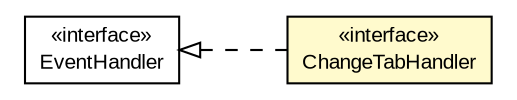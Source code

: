 #!/usr/local/bin/dot
#
# Class diagram 
# Generated by UMLGraph version R5_6-24-gf6e263 (http://www.umlgraph.org/)
#

digraph G {
	edge [fontname="arial",fontsize=10,labelfontname="arial",labelfontsize=10];
	node [fontname="arial",fontsize=10,shape=plaintext];
	nodesep=0.25;
	ranksep=0.5;
	rankdir=LR;
	// com.gwtplatform.mvp.client.ChangeTabHandler
	c183814 [label=<<table title="com.gwtplatform.mvp.client.ChangeTabHandler" border="0" cellborder="1" cellspacing="0" cellpadding="2" port="p" bgcolor="lemonChiffon" href="./ChangeTabHandler.html">
		<tr><td><table border="0" cellspacing="0" cellpadding="1">
<tr><td align="center" balign="center"> &#171;interface&#187; </td></tr>
<tr><td align="center" balign="center"> ChangeTabHandler </td></tr>
		</table></td></tr>
		</table>>, URL="./ChangeTabHandler.html", fontname="arial", fontcolor="black", fontsize=10.0];
	//com.gwtplatform.mvp.client.ChangeTabHandler implements com.google.gwt.event.shared.EventHandler
	c184325:p -> c183814:p [dir=back,arrowtail=empty,style=dashed];
	// com.google.gwt.event.shared.EventHandler
	c184325 [label=<<table title="com.google.gwt.event.shared.EventHandler" border="0" cellborder="1" cellspacing="0" cellpadding="2" port="p" href="http://google-web-toolkit.googlecode.com/svn/javadoc/latest/com/google/gwt/event/shared/EventHandler.html">
		<tr><td><table border="0" cellspacing="0" cellpadding="1">
<tr><td align="center" balign="center"> &#171;interface&#187; </td></tr>
<tr><td align="center" balign="center"> EventHandler </td></tr>
		</table></td></tr>
		</table>>, URL="http://google-web-toolkit.googlecode.com/svn/javadoc/latest/com/google/gwt/event/shared/EventHandler.html", fontname="arial", fontcolor="black", fontsize=10.0];
}

